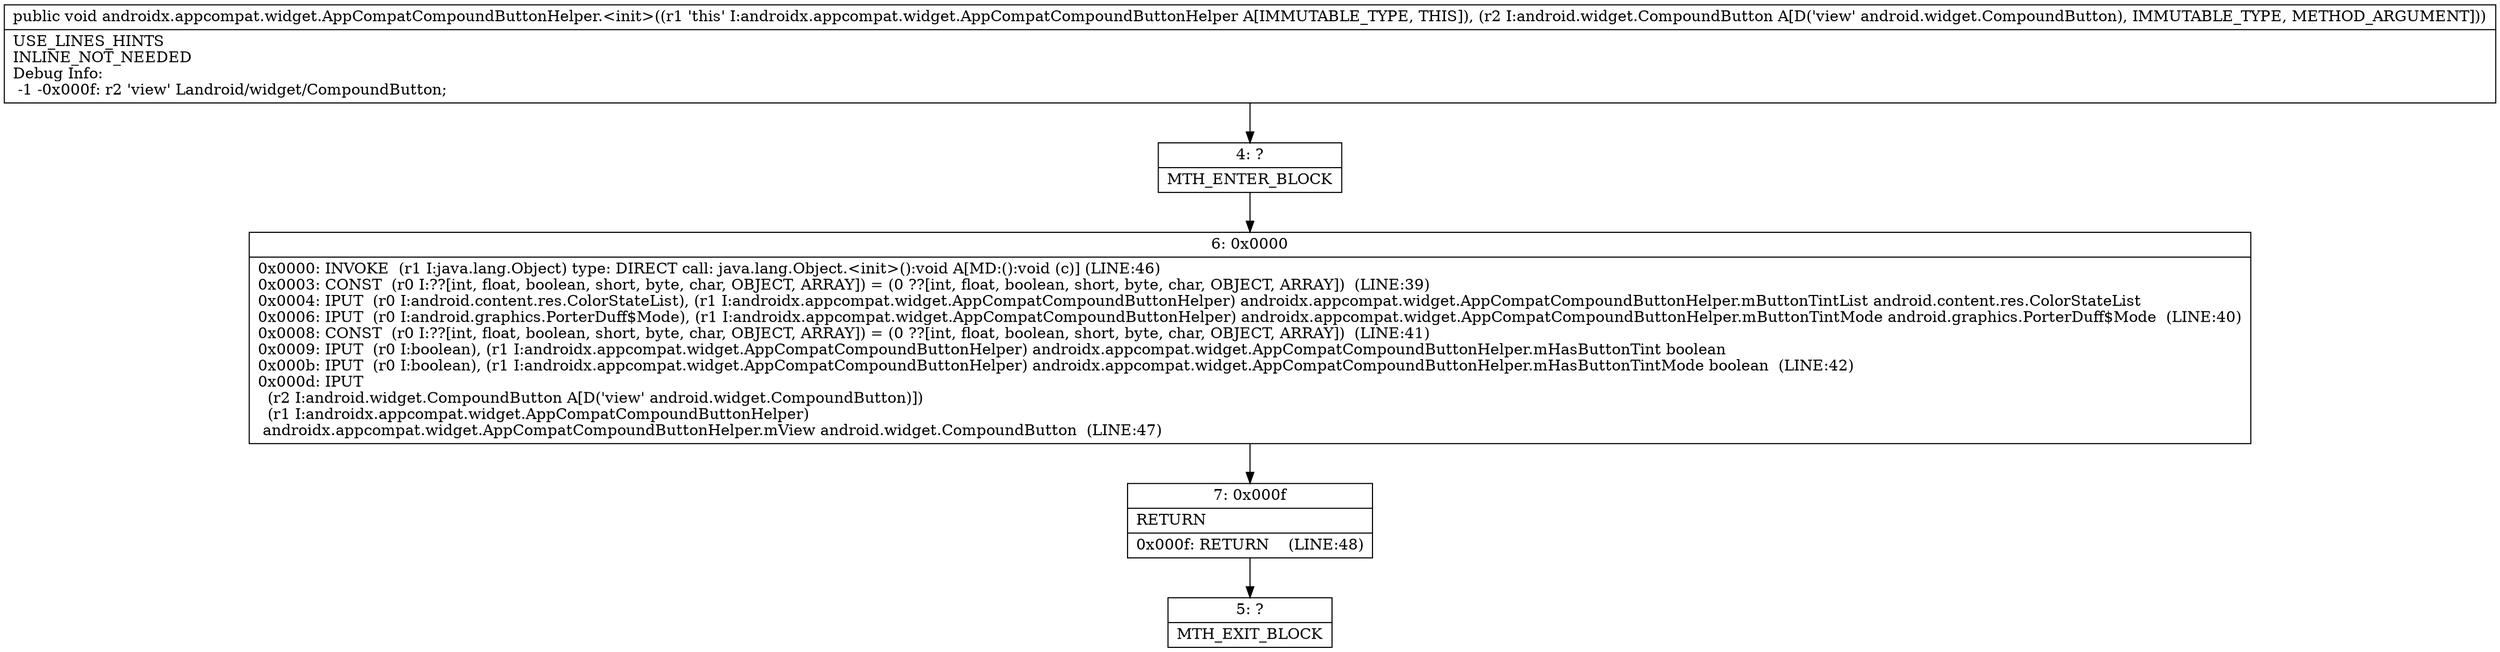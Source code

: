digraph "CFG forandroidx.appcompat.widget.AppCompatCompoundButtonHelper.\<init\>(Landroid\/widget\/CompoundButton;)V" {
Node_4 [shape=record,label="{4\:\ ?|MTH_ENTER_BLOCK\l}"];
Node_6 [shape=record,label="{6\:\ 0x0000|0x0000: INVOKE  (r1 I:java.lang.Object) type: DIRECT call: java.lang.Object.\<init\>():void A[MD:():void (c)] (LINE:46)\l0x0003: CONST  (r0 I:??[int, float, boolean, short, byte, char, OBJECT, ARRAY]) = (0 ??[int, float, boolean, short, byte, char, OBJECT, ARRAY])  (LINE:39)\l0x0004: IPUT  (r0 I:android.content.res.ColorStateList), (r1 I:androidx.appcompat.widget.AppCompatCompoundButtonHelper) androidx.appcompat.widget.AppCompatCompoundButtonHelper.mButtonTintList android.content.res.ColorStateList \l0x0006: IPUT  (r0 I:android.graphics.PorterDuff$Mode), (r1 I:androidx.appcompat.widget.AppCompatCompoundButtonHelper) androidx.appcompat.widget.AppCompatCompoundButtonHelper.mButtonTintMode android.graphics.PorterDuff$Mode  (LINE:40)\l0x0008: CONST  (r0 I:??[int, float, boolean, short, byte, char, OBJECT, ARRAY]) = (0 ??[int, float, boolean, short, byte, char, OBJECT, ARRAY])  (LINE:41)\l0x0009: IPUT  (r0 I:boolean), (r1 I:androidx.appcompat.widget.AppCompatCompoundButtonHelper) androidx.appcompat.widget.AppCompatCompoundButtonHelper.mHasButtonTint boolean \l0x000b: IPUT  (r0 I:boolean), (r1 I:androidx.appcompat.widget.AppCompatCompoundButtonHelper) androidx.appcompat.widget.AppCompatCompoundButtonHelper.mHasButtonTintMode boolean  (LINE:42)\l0x000d: IPUT  \l  (r2 I:android.widget.CompoundButton A[D('view' android.widget.CompoundButton)])\l  (r1 I:androidx.appcompat.widget.AppCompatCompoundButtonHelper)\l androidx.appcompat.widget.AppCompatCompoundButtonHelper.mView android.widget.CompoundButton  (LINE:47)\l}"];
Node_7 [shape=record,label="{7\:\ 0x000f|RETURN\l|0x000f: RETURN    (LINE:48)\l}"];
Node_5 [shape=record,label="{5\:\ ?|MTH_EXIT_BLOCK\l}"];
MethodNode[shape=record,label="{public void androidx.appcompat.widget.AppCompatCompoundButtonHelper.\<init\>((r1 'this' I:androidx.appcompat.widget.AppCompatCompoundButtonHelper A[IMMUTABLE_TYPE, THIS]), (r2 I:android.widget.CompoundButton A[D('view' android.widget.CompoundButton), IMMUTABLE_TYPE, METHOD_ARGUMENT]))  | USE_LINES_HINTS\lINLINE_NOT_NEEDED\lDebug Info:\l  \-1 \-0x000f: r2 'view' Landroid\/widget\/CompoundButton;\l}"];
MethodNode -> Node_4;Node_4 -> Node_6;
Node_6 -> Node_7;
Node_7 -> Node_5;
}

